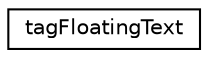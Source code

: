 digraph "Graphical Class Hierarchy"
{
 // LATEX_PDF_SIZE
  edge [fontname="Helvetica",fontsize="10",labelfontname="Helvetica",labelfontsize="10"];
  node [fontname="Helvetica",fontsize="10",shape=record];
  rankdir="LR";
  Node0 [label="tagFloatingText",height=0.2,width=0.4,color="black", fillcolor="white", style="filled",URL="$structtag_floating_text.html",tooltip="Defines scrolling informational messages displayed in the 3d world..."];
}
